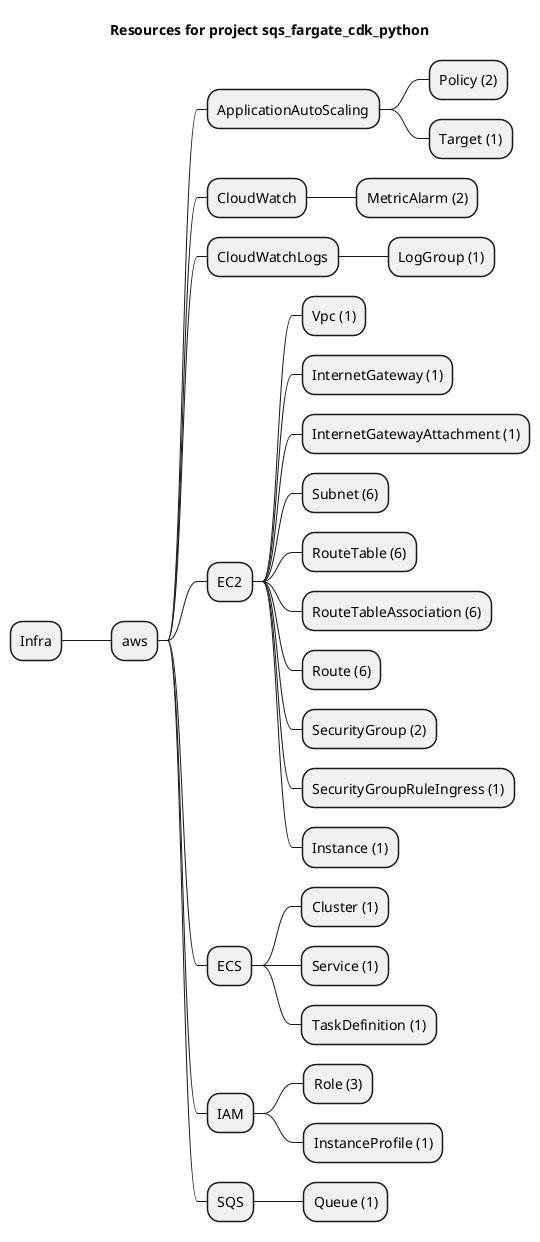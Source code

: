 @startmindmap
title Resources for project sqs_fargate_cdk_python
skinparam monochrome true
+ Infra
++ aws
+++ ApplicationAutoScaling
++++ Policy (2)
++++ Target (1)
+++ CloudWatch
++++ MetricAlarm (2)
+++ CloudWatchLogs
++++ LogGroup (1)
+++ EC2
++++ Vpc (1)
++++ InternetGateway (1)
++++ InternetGatewayAttachment (1)
++++ Subnet (6)
++++ RouteTable (6)
++++ RouteTableAssociation (6)
++++ Route (6)
++++ SecurityGroup (2)
++++ SecurityGroupRuleIngress (1)
++++ Instance (1)
+++ ECS
++++ Cluster (1)
++++ Service (1)
++++ TaskDefinition (1)
+++ IAM
++++ Role (3)
++++ InstanceProfile (1)
+++ SQS
++++ Queue (1)
@endmindmap